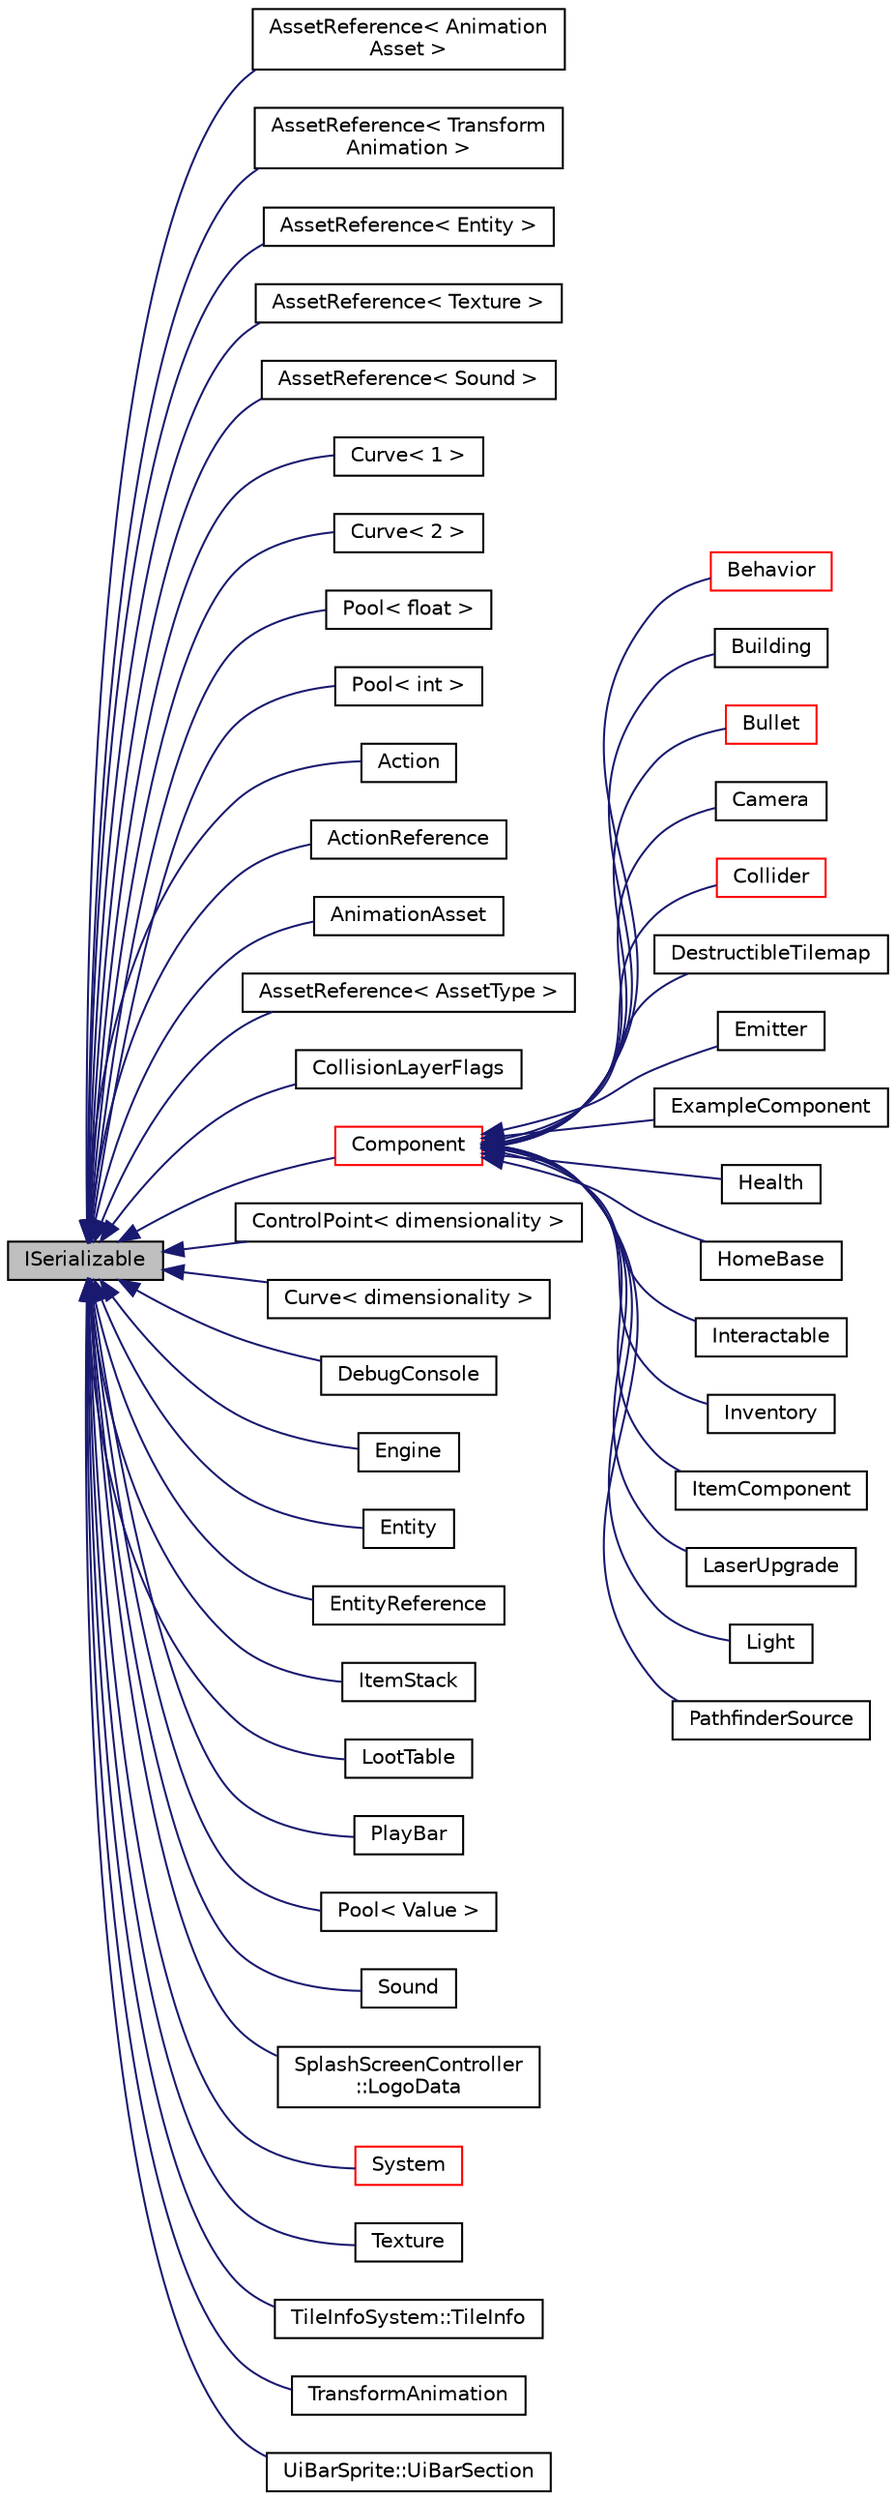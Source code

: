 digraph "ISerializable"
{
 // LATEX_PDF_SIZE
  edge [fontname="Helvetica",fontsize="10",labelfontname="Helvetica",labelfontsize="10"];
  node [fontname="Helvetica",fontsize="10",shape=record];
  rankdir="LR";
  Node1 [label="ISerializable",height=0.2,width=0.4,color="black", fillcolor="grey75", style="filled", fontcolor="black",tooltip="interface for all serializable objects"];
  Node1 -> Node2 [dir="back",color="midnightblue",fontsize="10",style="solid"];
  Node2 [label="AssetReference\< Animation\lAsset \>",height=0.2,width=0.4,color="black", fillcolor="white", style="filled",URL="$classAssetReference.html",tooltip=" "];
  Node1 -> Node3 [dir="back",color="midnightblue",fontsize="10",style="solid"];
  Node3 [label="AssetReference\< Transform\lAnimation \>",height=0.2,width=0.4,color="black", fillcolor="white", style="filled",URL="$classAssetReference.html",tooltip=" "];
  Node1 -> Node4 [dir="back",color="midnightblue",fontsize="10",style="solid"];
  Node4 [label="AssetReference\< Entity \>",height=0.2,width=0.4,color="black", fillcolor="white", style="filled",URL="$classAssetReference.html",tooltip=" "];
  Node1 -> Node5 [dir="back",color="midnightblue",fontsize="10",style="solid"];
  Node5 [label="AssetReference\< Texture \>",height=0.2,width=0.4,color="black", fillcolor="white", style="filled",URL="$classAssetReference.html",tooltip=" "];
  Node1 -> Node6 [dir="back",color="midnightblue",fontsize="10",style="solid"];
  Node6 [label="AssetReference\< Sound \>",height=0.2,width=0.4,color="black", fillcolor="white", style="filled",URL="$classAssetReference.html",tooltip=" "];
  Node1 -> Node7 [dir="back",color="midnightblue",fontsize="10",style="solid"];
  Node7 [label="Curve\< 1 \>",height=0.2,width=0.4,color="black", fillcolor="white", style="filled",URL="$classCurve.html",tooltip=" "];
  Node1 -> Node8 [dir="back",color="midnightblue",fontsize="10",style="solid"];
  Node8 [label="Curve\< 2 \>",height=0.2,width=0.4,color="black", fillcolor="white", style="filled",URL="$classCurve.html",tooltip=" "];
  Node1 -> Node9 [dir="back",color="midnightblue",fontsize="10",style="solid"];
  Node9 [label="Pool\< float \>",height=0.2,width=0.4,color="black", fillcolor="white", style="filled",URL="$classPool.html",tooltip=" "];
  Node1 -> Node10 [dir="back",color="midnightblue",fontsize="10",style="solid"];
  Node10 [label="Pool\< int \>",height=0.2,width=0.4,color="black", fillcolor="white", style="filled",URL="$classPool.html",tooltip=" "];
  Node1 -> Node11 [dir="back",color="midnightblue",fontsize="10",style="solid"];
  Node11 [label="Action",height=0.2,width=0.4,color="black", fillcolor="white", style="filled",URL="$classAction.html",tooltip="action class, used to track an action with dynamic input"];
  Node1 -> Node12 [dir="back",color="midnightblue",fontsize="10",style="solid"];
  Node12 [label="ActionReference",height=0.2,width=0.4,color="black", fillcolor="white", style="filled",URL="$classActionReference.html",tooltip="a reference to an Action"];
  Node1 -> Node13 [dir="back",color="midnightblue",fontsize="10",style="solid"];
  Node13 [label="AnimationAsset",height=0.2,width=0.4,color="black", fillcolor="white", style="filled",URL="$classAnimationAsset.html",tooltip=" "];
  Node1 -> Node14 [dir="back",color="midnightblue",fontsize="10",style="solid"];
  Node14 [label="AssetReference\< AssetType \>",height=0.2,width=0.4,color="black", fillcolor="white", style="filled",URL="$classAssetReference.html",tooltip="a reference to an Asset"];
  Node1 -> Node15 [dir="back",color="midnightblue",fontsize="10",style="solid"];
  Node15 [label="CollisionLayerFlags",height=0.2,width=0.4,color="black", fillcolor="white", style="filled",URL="$classCollisionLayerFlags.html",tooltip=" "];
  Node1 -> Node16 [dir="back",color="midnightblue",fontsize="10",style="solid"];
  Node16 [label="Component",height=0.2,width=0.4,color="red", fillcolor="white", style="filled",URL="$classComponent.html",tooltip=" "];
  Node16 -> Node17 [dir="back",color="midnightblue",fontsize="10",style="solid"];
  Node17 [label="Behavior",height=0.2,width=0.4,color="red", fillcolor="white", style="filled",URL="$classBehavior.html",tooltip=" "];
  Node16 -> Node50 [dir="back",color="midnightblue",fontsize="10",style="solid"];
  Node50 [label="Building",height=0.2,width=0.4,color="black", fillcolor="white", style="filled",URL="$classBuilding.html",tooltip=" "];
  Node16 -> Node51 [dir="back",color="midnightblue",fontsize="10",style="solid"];
  Node51 [label="Bullet",height=0.2,width=0.4,color="red", fillcolor="white", style="filled",URL="$classBullet.html",tooltip="Component that destroys itself and deals damage on contact."];
  Node16 -> Node54 [dir="back",color="midnightblue",fontsize="10",style="solid"];
  Node54 [label="Camera",height=0.2,width=0.4,color="black", fillcolor="white", style="filled",URL="$classCamera.html",tooltip="Handles camera and coordinate systems / spaces."];
  Node16 -> Node55 [dir="back",color="midnightblue",fontsize="10",style="solid"];
  Node55 [label="Collider",height=0.2,width=0.4,color="red", fillcolor="white", style="filled",URL="$classCollider.html",tooltip="component which is used for detecting collisions and information about them"];
  Node16 -> Node58 [dir="back",color="midnightblue",fontsize="10",style="solid"];
  Node58 [label="DestructibleTilemap",height=0.2,width=0.4,color="black", fillcolor="white", style="filled",URL="$classDestructibleTilemap.html",tooltip="Component responsible for handling the breaking of tiles with varrying strengths."];
  Node16 -> Node59 [dir="back",color="midnightblue",fontsize="10",style="solid"];
  Node59 [label="Emitter",height=0.2,width=0.4,color="black", fillcolor="white", style="filled",URL="$classEmitter.html",tooltip="Emitter component - controls timing and behavior of particles."];
  Node16 -> Node60 [dir="back",color="midnightblue",fontsize="10",style="solid"];
  Node60 [label="ExampleComponent",height=0.2,width=0.4,color="black", fillcolor="white", style="filled",URL="$classExampleComponent.html",tooltip="DESCRIPTION HERE."];
  Node16 -> Node61 [dir="back",color="midnightblue",fontsize="10",style="solid"];
  Node61 [label="Health",height=0.2,width=0.4,color="black", fillcolor="white", style="filled",URL="$classHealth.html",tooltip="Entity health component."];
  Node16 -> Node62 [dir="back",color="midnightblue",fontsize="10",style="solid"];
  Node62 [label="HomeBase",height=0.2,width=0.4,color="black", fillcolor="white", style="filled",URL="$classHomeBase.html",tooltip=" "];
  Node16 -> Node63 [dir="back",color="midnightblue",fontsize="10",style="solid"];
  Node63 [label="Interactable",height=0.2,width=0.4,color="black", fillcolor="white", style="filled",URL="$classInteractable.html",tooltip="Component which can be interacted with by pressing a button when nearby."];
  Node16 -> Node64 [dir="back",color="midnightblue",fontsize="10",style="solid"];
  Node64 [label="Inventory",height=0.2,width=0.4,color="black", fillcolor="white", style="filled",URL="$classInventory.html",tooltip="Inventory component that stores items."];
  Node16 -> Node65 [dir="back",color="midnightblue",fontsize="10",style="solid"];
  Node65 [label="ItemComponent",height=0.2,width=0.4,color="black", fillcolor="white", style="filled",URL="$classItemComponent.html",tooltip="Item in the world that can be picked up."];
  Node16 -> Node66 [dir="back",color="midnightblue",fontsize="10",style="solid"];
  Node66 [label="LaserUpgrade",height=0.2,width=0.4,color="black", fillcolor="white", style="filled",URL="$classLaserUpgrade.html",tooltip="collectable upgrade to the player's MiningLaser"];
  Node16 -> Node67 [dir="back",color="midnightblue",fontsize="10",style="solid"];
  Node67 [label="Light",height=0.2,width=0.4,color="black", fillcolor="white", style="filled",URL="$classLight.html",tooltip="Light source."];
  Node16 -> Node68 [dir="back",color="midnightblue",fontsize="10",style="solid"];
  Node68 [label="PathfinderSource",height=0.2,width=0.4,color="black", fillcolor="white", style="filled",URL="$classPathfinderSource.html",tooltip="Pathfinder source."];
  Node1 -> Node91 [dir="back",color="midnightblue",fontsize="10",style="solid"];
  Node91 [label="ControlPoint\< dimensionality \>",height=0.2,width=0.4,color="black", fillcolor="white", style="filled",URL="$classControlPoint.html",tooltip="control points used by this Curve"];
  Node1 -> Node92 [dir="back",color="midnightblue",fontsize="10",style="solid"];
  Node92 [label="Curve\< dimensionality \>",height=0.2,width=0.4,color="black", fillcolor="white", style="filled",URL="$classCurve.html",tooltip=" "];
  Node1 -> Node93 [dir="back",color="midnightblue",fontsize="10",style="solid"];
  Node93 [label="DebugConsole",height=0.2,width=0.4,color="black", fillcolor="white", style="filled",URL="$classDebugConsole.html",tooltip="The DebugConsole class is a singleton that provides a console for debugging It Shows Warning Messages..."];
  Node1 -> Node94 [dir="back",color="midnightblue",fontsize="10",style="solid"];
  Node94 [label="Engine",height=0.2,width=0.4,color="black", fillcolor="white", style="filled",URL="$classEngine.html",tooltip=" "];
  Node1 -> Node95 [dir="back",color="midnightblue",fontsize="10",style="solid"];
  Node95 [label="Entity",height=0.2,width=0.4,color="black", fillcolor="white", style="filled",URL="$classEntity.html",tooltip=" "];
  Node1 -> Node96 [dir="back",color="midnightblue",fontsize="10",style="solid"];
  Node96 [label="EntityReference",height=0.2,width=0.4,color="black", fillcolor="white", style="filled",URL="$classEntityReference.html",tooltip="a reference to an Entity in the scene"];
  Node1 -> Node97 [dir="back",color="midnightblue",fontsize="10",style="solid"];
  Node97 [label="ItemStack",height=0.2,width=0.4,color="black", fillcolor="white", style="filled",URL="$structItemStack.html",tooltip="a stack of multiple items of the same type"];
  Node1 -> Node98 [dir="back",color="midnightblue",fontsize="10",style="solid"];
  Node98 [label="LootTable",height=0.2,width=0.4,color="black", fillcolor="white", style="filled",URL="$classLootTable.html",tooltip="class for dropping configurable loot"];
  Node1 -> Node99 [dir="back",color="midnightblue",fontsize="10",style="solid"];
  Node99 [label="PlayBar",height=0.2,width=0.4,color="black", fillcolor="white", style="filled",URL="$classPlayBar.html",tooltip="UI Bar that handles playing, pausing, and autosaves of the scene."];
  Node1 -> Node100 [dir="back",color="midnightblue",fontsize="10",style="solid"];
  Node100 [label="Pool\< Value \>",height=0.2,width=0.4,color="black", fillcolor="white", style="filled",URL="$classPool.html",tooltip="The pool framework is what we use to represent health in our game."];
  Node1 -> Node101 [dir="back",color="midnightblue",fontsize="10",style="solid"];
  Node101 [label="Sound",height=0.2,width=0.4,color="black", fillcolor="white", style="filled",URL="$classSound.html",tooltip="Example System meant to be copy-pasted when creating new Systems."];
  Node1 -> Node102 [dir="back",color="midnightblue",fontsize="10",style="solid"];
  Node102 [label="SplashScreenController\l::LogoData",height=0.2,width=0.4,color="black", fillcolor="white", style="filled",URL="$classSplashScreenController_1_1LogoData.html",tooltip=" "];
  Node1 -> Node103 [dir="back",color="midnightblue",fontsize="10",style="solid"];
  Node103 [label="System",height=0.2,width=0.4,color="red", fillcolor="white", style="filled",URL="$classSystem.html",tooltip="Base class for all Systems."];
  Node1 -> Node130 [dir="back",color="midnightblue",fontsize="10",style="solid"];
  Node130 [label="Texture",height=0.2,width=0.4,color="black", fillcolor="white", style="filled",URL="$classTexture.html",tooltip="Stores texture data, and allows to bind it for rendering."];
  Node1 -> Node131 [dir="back",color="midnightblue",fontsize="10",style="solid"];
  Node131 [label="TileInfoSystem::TileInfo",height=0.2,width=0.4,color="black", fillcolor="white", style="filled",URL="$classTileInfoSystem_1_1TileInfo.html",tooltip="holds info about a specific tile type"];
  Node1 -> Node132 [dir="back",color="midnightblue",fontsize="10",style="solid"];
  Node132 [label="TransformAnimation",height=0.2,width=0.4,color="black", fillcolor="white", style="filled",URL="$classTransformAnimation.html",tooltip="Asset that animates a Transform with Curves."];
  Node1 -> Node133 [dir="back",color="midnightblue",fontsize="10",style="solid"];
  Node133 [label="UiBarSprite::UiBarSection",height=0.2,width=0.4,color="black", fillcolor="white", style="filled",URL="$structUiBarSprite_1_1UiBarSection.html",tooltip="struct that represents a data section in the UiBar"];
}
